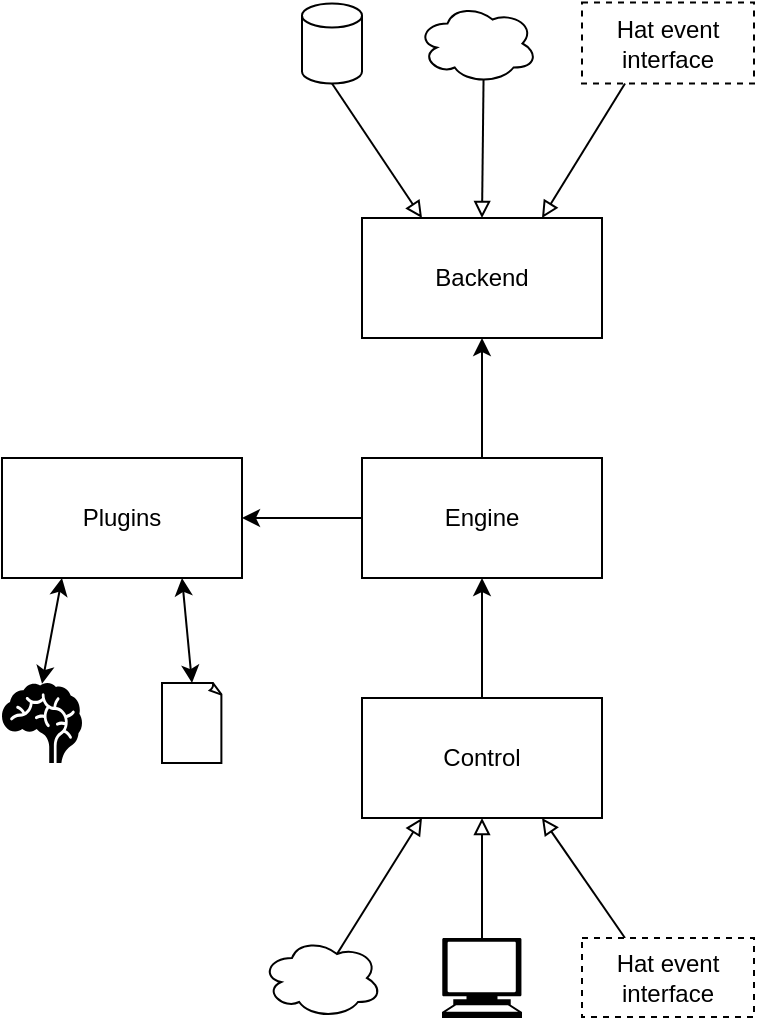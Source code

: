 <mxfile version="14.4.3" type="device"><diagram id="lBAxjf1XaGcjZD_GWkjc" name="Page-1"><mxGraphModel dx="1038" dy="636" grid="1" gridSize="10" guides="1" tooltips="1" connect="1" arrows="1" fold="1" page="1" pageScale="1" pageWidth="827" pageHeight="1169" math="0" shadow="0"><root><mxCell id="0"/><mxCell id="1" parent="0"/><mxCell id="39gHmxnZ6ZTVInFGIVAJ-19" style="edgeStyle=orthogonalEdgeStyle;rounded=0;orthogonalLoop=1;jettySize=auto;html=1;exitX=0;exitY=0.5;exitDx=0;exitDy=0;entryX=1;entryY=0.5;entryDx=0;entryDy=0;" parent="1" source="39gHmxnZ6ZTVInFGIVAJ-1" target="39gHmxnZ6ZTVInFGIVAJ-5" edge="1"><mxGeometry relative="1" as="geometry"/></mxCell><mxCell id="39gHmxnZ6ZTVInFGIVAJ-21" style="edgeStyle=orthogonalEdgeStyle;rounded=0;orthogonalLoop=1;jettySize=auto;html=1;exitX=0.5;exitY=0;exitDx=0;exitDy=0;entryX=0.5;entryY=1;entryDx=0;entryDy=0;" parent="1" source="39gHmxnZ6ZTVInFGIVAJ-1" target="39gHmxnZ6ZTVInFGIVAJ-4" edge="1"><mxGeometry relative="1" as="geometry"/></mxCell><mxCell id="39gHmxnZ6ZTVInFGIVAJ-1" value="Engine" style="rounded=0;whiteSpace=wrap;html=1;" parent="1" vertex="1"><mxGeometry x="240" y="480" width="120" height="60" as="geometry"/></mxCell><mxCell id="39gHmxnZ6ZTVInFGIVAJ-20" style="edgeStyle=orthogonalEdgeStyle;rounded=0;orthogonalLoop=1;jettySize=auto;html=1;exitX=0.5;exitY=0;exitDx=0;exitDy=0;entryX=0.5;entryY=1;entryDx=0;entryDy=0;" parent="1" source="39gHmxnZ6ZTVInFGIVAJ-3" target="39gHmxnZ6ZTVInFGIVAJ-1" edge="1"><mxGeometry relative="1" as="geometry"/></mxCell><mxCell id="39gHmxnZ6ZTVInFGIVAJ-3" value="Control" style="rounded=0;whiteSpace=wrap;html=1;" parent="1" vertex="1"><mxGeometry x="240" y="600" width="120" height="60" as="geometry"/></mxCell><mxCell id="39gHmxnZ6ZTVInFGIVAJ-4" value="Backend" style="rounded=0;whiteSpace=wrap;html=1;" parent="1" vertex="1"><mxGeometry x="240" y="360" width="120" height="60" as="geometry"/></mxCell><mxCell id="39gHmxnZ6ZTVInFGIVAJ-5" value="Plugins" style="rounded=0;whiteSpace=wrap;html=1;" parent="1" vertex="1"><mxGeometry x="60" y="480" width="120" height="60" as="geometry"/></mxCell><mxCell id="39gHmxnZ6ZTVInFGIVAJ-22" style="rounded=0;orthogonalLoop=1;jettySize=auto;html=1;exitX=0.5;exitY=1;exitDx=0;exitDy=0;exitPerimeter=0;entryX=0.25;entryY=0;entryDx=0;entryDy=0;endArrow=block;endFill=0;" parent="1" source="eaXmdRLFL5ZT2zeY2ElB-7" target="39gHmxnZ6ZTVInFGIVAJ-4" edge="1"><mxGeometry relative="1" as="geometry"><mxPoint x="228.5" y="297.25" as="sourcePoint"/></mxGeometry></mxCell><mxCell id="39gHmxnZ6ZTVInFGIVAJ-23" style="rounded=0;orthogonalLoop=1;jettySize=auto;html=1;exitX=0.55;exitY=0.95;exitDx=0;exitDy=0;exitPerimeter=0;entryX=0.5;entryY=0;entryDx=0;entryDy=0;endArrow=block;endFill=0;" parent="1" source="eaXmdRLFL5ZT2zeY2ElB-2" target="39gHmxnZ6ZTVInFGIVAJ-4" edge="1"><mxGeometry relative="1" as="geometry"><mxPoint x="299.14" y="290.5" as="sourcePoint"/></mxGeometry></mxCell><mxCell id="39gHmxnZ6ZTVInFGIVAJ-24" style="rounded=0;orthogonalLoop=1;jettySize=auto;html=1;exitX=0.625;exitY=0.2;exitDx=0;exitDy=0;exitPerimeter=0;entryX=0.25;entryY=1;entryDx=0;entryDy=0;endArrow=block;endFill=0;" parent="1" source="eaXmdRLFL5ZT2zeY2ElB-4" target="39gHmxnZ6ZTVInFGIVAJ-3" edge="1"><mxGeometry relative="1" as="geometry"><mxPoint x="211.37" y="721.065" as="sourcePoint"/></mxGeometry></mxCell><mxCell id="39gHmxnZ6ZTVInFGIVAJ-25" style="rounded=0;orthogonalLoop=1;jettySize=auto;html=1;exitX=0.5;exitY=0;exitDx=0;exitDy=0;exitPerimeter=0;entryX=0.5;entryY=1;entryDx=0;entryDy=0;endArrow=block;endFill=0;" parent="1" source="eaXmdRLFL5ZT2zeY2ElB-6" target="39gHmxnZ6ZTVInFGIVAJ-3" edge="1"><mxGeometry relative="1" as="geometry"><mxPoint x="299.995" y="720" as="sourcePoint"/></mxGeometry></mxCell><mxCell id="39gHmxnZ6ZTVInFGIVAJ-28" style="rounded=0;orthogonalLoop=1;jettySize=auto;html=1;entryX=0.25;entryY=1;entryDx=0;entryDy=0;endArrow=classic;endFill=1;startArrow=classic;startFill=1;exitX=0.5;exitY=0.01;exitDx=0;exitDy=0;exitPerimeter=0;" parent="1" source="eaXmdRLFL5ZT2zeY2ElB-1" target="39gHmxnZ6ZTVInFGIVAJ-5" edge="1"><mxGeometry relative="1" as="geometry"><mxPoint x="81.874" y="592.5" as="sourcePoint"/></mxGeometry></mxCell><mxCell id="39gHmxnZ6ZTVInFGIVAJ-27" style="rounded=0;orthogonalLoop=1;jettySize=auto;html=1;exitX=0.5;exitY=0;exitDx=0;exitDy=0;exitPerimeter=0;entryX=0.75;entryY=1;entryDx=0;entryDy=0;endArrow=classic;endFill=1;startArrow=classic;startFill=1;" parent="1" source="CKjp4LWtWV51fCPbZQL3-1" target="39gHmxnZ6ZTVInFGIVAJ-5" edge="1"><mxGeometry relative="1" as="geometry"><mxPoint x="156.5" y="592.5" as="sourcePoint"/></mxGeometry></mxCell><mxCell id="39gHmxnZ6ZTVInFGIVAJ-26" style="rounded=0;orthogonalLoop=1;jettySize=auto;html=1;exitX=0.25;exitY=0;exitDx=0;exitDy=0;entryX=0.75;entryY=1;entryDx=0;entryDy=0;endArrow=block;endFill=0;" parent="1" source="kk-PN1UjzqEHJstpNmSF-3" target="39gHmxnZ6ZTVInFGIVAJ-3" edge="1"><mxGeometry relative="1" as="geometry"><mxPoint x="388.125" y="720" as="sourcePoint"/></mxGeometry></mxCell><mxCell id="kk-PN1UjzqEHJstpNmSF-1" value="Hat event interface" style="rounded=0;whiteSpace=wrap;html=1;dashed=1;" parent="1" vertex="1"><mxGeometry x="350" y="252.25" width="86" height="40.5" as="geometry"/></mxCell><mxCell id="kk-PN1UjzqEHJstpNmSF-2" style="rounded=0;orthogonalLoop=1;jettySize=auto;html=1;exitX=0.25;exitY=1;exitDx=0;exitDy=0;entryX=0.75;entryY=0;entryDx=0;entryDy=0;endArrow=block;endFill=0;" parent="1" source="kk-PN1UjzqEHJstpNmSF-1" target="39gHmxnZ6ZTVInFGIVAJ-4" edge="1"><mxGeometry relative="1" as="geometry"><mxPoint x="309.14" y="300.5" as="sourcePoint"/><mxPoint x="310" y="370" as="targetPoint"/></mxGeometry></mxCell><mxCell id="kk-PN1UjzqEHJstpNmSF-3" value="Hat event interface" style="rounded=0;whiteSpace=wrap;html=1;dashed=1;" parent="1" vertex="1"><mxGeometry x="350" y="720" width="86" height="39.5" as="geometry"/></mxCell><mxCell id="eaXmdRLFL5ZT2zeY2ElB-1" value="" style="shape=mxgraph.signs.healthcare.brain;html=1;pointerEvents=1;fillColor=#000000;strokeColor=none;verticalLabelPosition=bottom;verticalAlign=top;align=center;" parent="1" vertex="1"><mxGeometry x="60" y="592.5" width="40" height="40" as="geometry"/></mxCell><mxCell id="eaXmdRLFL5ZT2zeY2ElB-2" value="" style="ellipse;shape=cloud;whiteSpace=wrap;html=1;" parent="1" vertex="1"><mxGeometry x="267.77" y="252.75" width="60" height="40" as="geometry"/></mxCell><mxCell id="eaXmdRLFL5ZT2zeY2ElB-4" value="" style="ellipse;shape=cloud;whiteSpace=wrap;html=1;" parent="1" vertex="1"><mxGeometry x="190" y="720" width="60" height="40" as="geometry"/></mxCell><mxCell id="eaXmdRLFL5ZT2zeY2ElB-6" value="" style="shape=mxgraph.signs.tech.computer;html=1;pointerEvents=1;fillColor=#000000;strokeColor=none;verticalLabelPosition=bottom;verticalAlign=top;align=center;" parent="1" vertex="1"><mxGeometry x="280" y="720" width="40" height="40" as="geometry"/></mxCell><mxCell id="eaXmdRLFL5ZT2zeY2ElB-7" value="" style="shape=cylinder3;whiteSpace=wrap;html=1;boundedLbl=1;backgroundOutline=1;size=6.0;" parent="1" vertex="1"><mxGeometry x="210" y="252.75" width="30" height="40" as="geometry"/></mxCell><mxCell id="CKjp4LWtWV51fCPbZQL3-1" value="" style="whiteSpace=wrap;html=1;shape=mxgraph.basic.document" vertex="1" parent="1"><mxGeometry x="140" y="592.5" width="30" height="40" as="geometry"/></mxCell></root></mxGraphModel></diagram></mxfile>